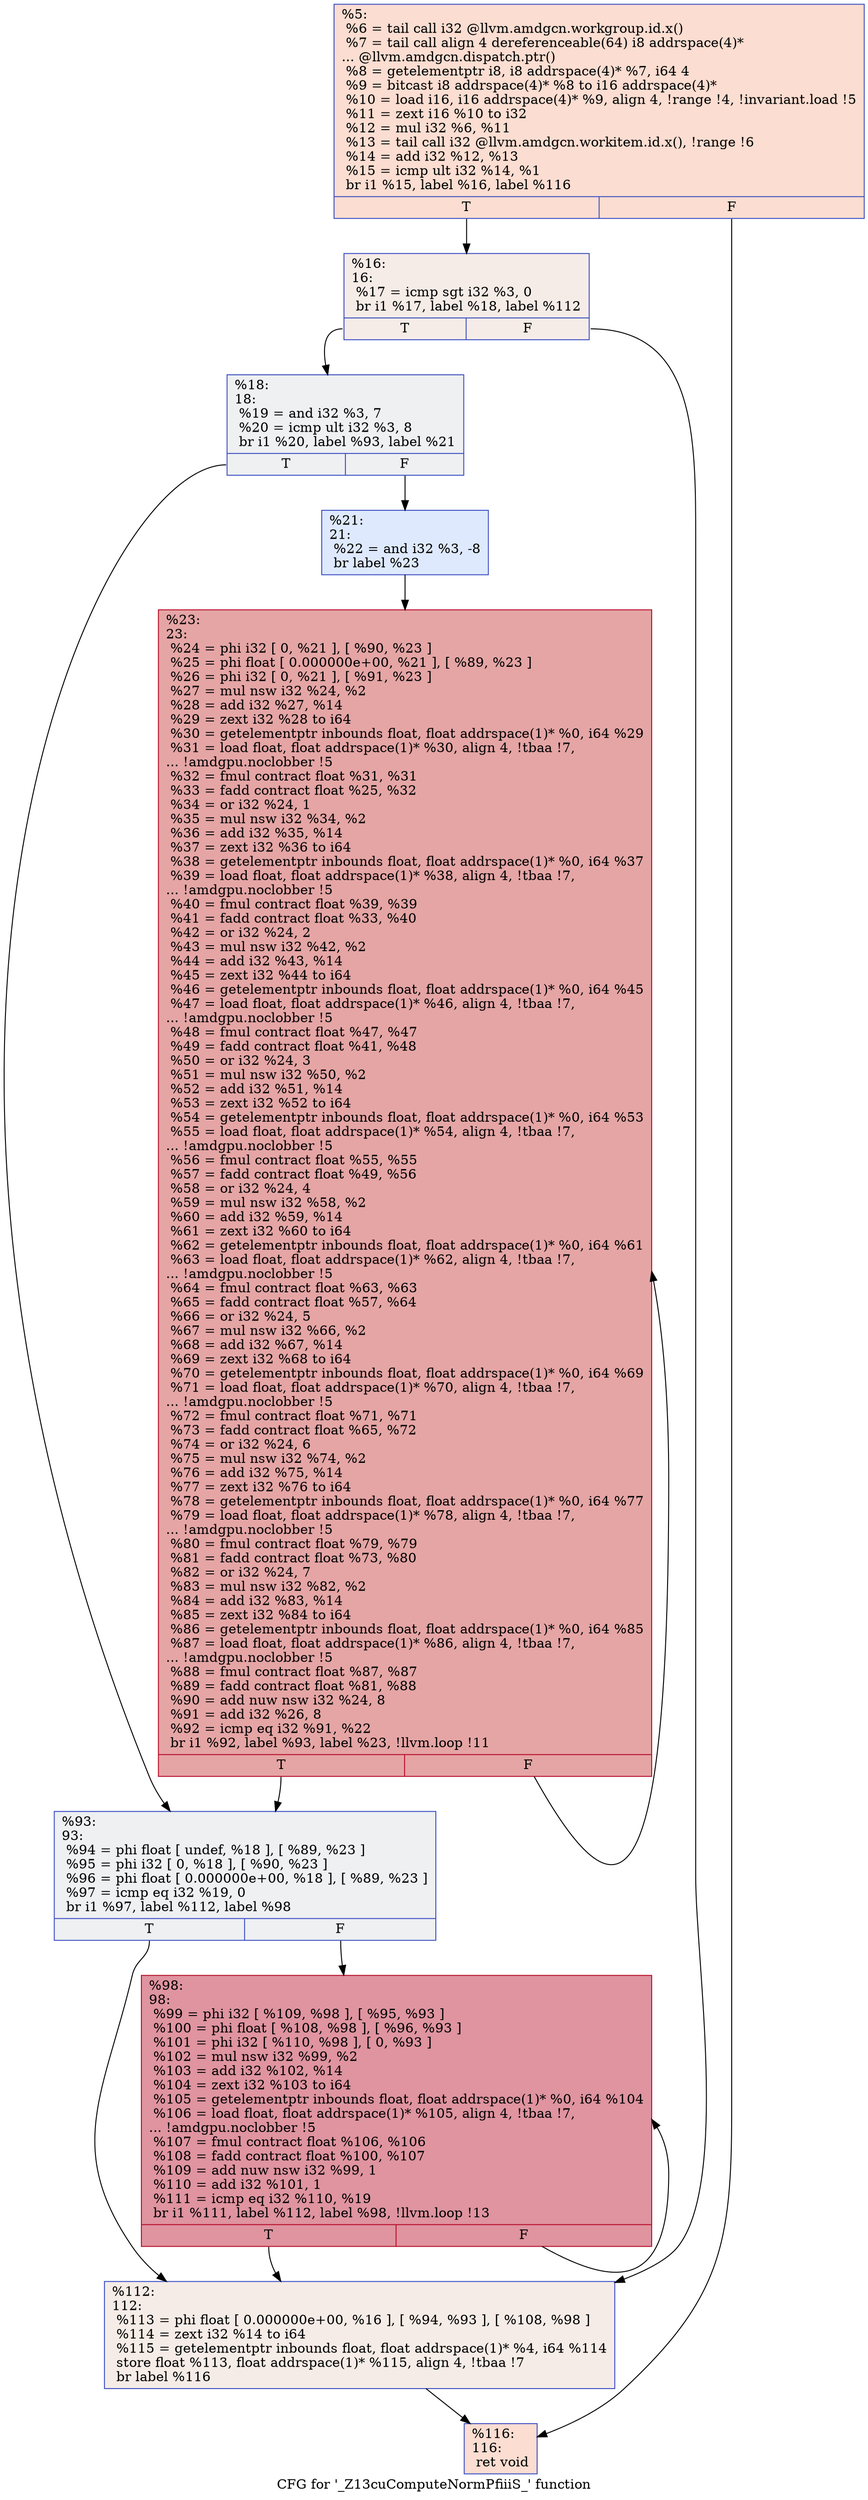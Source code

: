 digraph "CFG for '_Z13cuComputeNormPfiiiS_' function" {
	label="CFG for '_Z13cuComputeNormPfiiiS_' function";

	Node0x52281a0 [shape=record,color="#3d50c3ff", style=filled, fillcolor="#f7b39670",label="{%5:\l  %6 = tail call i32 @llvm.amdgcn.workgroup.id.x()\l  %7 = tail call align 4 dereferenceable(64) i8 addrspace(4)*\l... @llvm.amdgcn.dispatch.ptr()\l  %8 = getelementptr i8, i8 addrspace(4)* %7, i64 4\l  %9 = bitcast i8 addrspace(4)* %8 to i16 addrspace(4)*\l  %10 = load i16, i16 addrspace(4)* %9, align 4, !range !4, !invariant.load !5\l  %11 = zext i16 %10 to i32\l  %12 = mul i32 %6, %11\l  %13 = tail call i32 @llvm.amdgcn.workitem.id.x(), !range !6\l  %14 = add i32 %12, %13\l  %15 = icmp ult i32 %14, %1\l  br i1 %15, label %16, label %116\l|{<s0>T|<s1>F}}"];
	Node0x52281a0:s0 -> Node0x522a060;
	Node0x52281a0:s1 -> Node0x522a0f0;
	Node0x522a060 [shape=record,color="#3d50c3ff", style=filled, fillcolor="#ead5c970",label="{%16:\l16:                                               \l  %17 = icmp sgt i32 %3, 0\l  br i1 %17, label %18, label %112\l|{<s0>T|<s1>F}}"];
	Node0x522a060:s0 -> Node0x522a340;
	Node0x522a060:s1 -> Node0x522a390;
	Node0x522a340 [shape=record,color="#3d50c3ff", style=filled, fillcolor="#d9dce170",label="{%18:\l18:                                               \l  %19 = and i32 %3, 7\l  %20 = icmp ult i32 %3, 8\l  br i1 %20, label %93, label %21\l|{<s0>T|<s1>F}}"];
	Node0x522a340:s0 -> Node0x522a650;
	Node0x522a340:s1 -> Node0x522a6a0;
	Node0x522a6a0 [shape=record,color="#3d50c3ff", style=filled, fillcolor="#b5cdfa70",label="{%21:\l21:                                               \l  %22 = and i32 %3, -8\l  br label %23\l}"];
	Node0x522a6a0 -> Node0x522a8a0;
	Node0x522a8a0 [shape=record,color="#b70d28ff", style=filled, fillcolor="#c5333470",label="{%23:\l23:                                               \l  %24 = phi i32 [ 0, %21 ], [ %90, %23 ]\l  %25 = phi float [ 0.000000e+00, %21 ], [ %89, %23 ]\l  %26 = phi i32 [ 0, %21 ], [ %91, %23 ]\l  %27 = mul nsw i32 %24, %2\l  %28 = add i32 %27, %14\l  %29 = zext i32 %28 to i64\l  %30 = getelementptr inbounds float, float addrspace(1)* %0, i64 %29\l  %31 = load float, float addrspace(1)* %30, align 4, !tbaa !7,\l... !amdgpu.noclobber !5\l  %32 = fmul contract float %31, %31\l  %33 = fadd contract float %25, %32\l  %34 = or i32 %24, 1\l  %35 = mul nsw i32 %34, %2\l  %36 = add i32 %35, %14\l  %37 = zext i32 %36 to i64\l  %38 = getelementptr inbounds float, float addrspace(1)* %0, i64 %37\l  %39 = load float, float addrspace(1)* %38, align 4, !tbaa !7,\l... !amdgpu.noclobber !5\l  %40 = fmul contract float %39, %39\l  %41 = fadd contract float %33, %40\l  %42 = or i32 %24, 2\l  %43 = mul nsw i32 %42, %2\l  %44 = add i32 %43, %14\l  %45 = zext i32 %44 to i64\l  %46 = getelementptr inbounds float, float addrspace(1)* %0, i64 %45\l  %47 = load float, float addrspace(1)* %46, align 4, !tbaa !7,\l... !amdgpu.noclobber !5\l  %48 = fmul contract float %47, %47\l  %49 = fadd contract float %41, %48\l  %50 = or i32 %24, 3\l  %51 = mul nsw i32 %50, %2\l  %52 = add i32 %51, %14\l  %53 = zext i32 %52 to i64\l  %54 = getelementptr inbounds float, float addrspace(1)* %0, i64 %53\l  %55 = load float, float addrspace(1)* %54, align 4, !tbaa !7,\l... !amdgpu.noclobber !5\l  %56 = fmul contract float %55, %55\l  %57 = fadd contract float %49, %56\l  %58 = or i32 %24, 4\l  %59 = mul nsw i32 %58, %2\l  %60 = add i32 %59, %14\l  %61 = zext i32 %60 to i64\l  %62 = getelementptr inbounds float, float addrspace(1)* %0, i64 %61\l  %63 = load float, float addrspace(1)* %62, align 4, !tbaa !7,\l... !amdgpu.noclobber !5\l  %64 = fmul contract float %63, %63\l  %65 = fadd contract float %57, %64\l  %66 = or i32 %24, 5\l  %67 = mul nsw i32 %66, %2\l  %68 = add i32 %67, %14\l  %69 = zext i32 %68 to i64\l  %70 = getelementptr inbounds float, float addrspace(1)* %0, i64 %69\l  %71 = load float, float addrspace(1)* %70, align 4, !tbaa !7,\l... !amdgpu.noclobber !5\l  %72 = fmul contract float %71, %71\l  %73 = fadd contract float %65, %72\l  %74 = or i32 %24, 6\l  %75 = mul nsw i32 %74, %2\l  %76 = add i32 %75, %14\l  %77 = zext i32 %76 to i64\l  %78 = getelementptr inbounds float, float addrspace(1)* %0, i64 %77\l  %79 = load float, float addrspace(1)* %78, align 4, !tbaa !7,\l... !amdgpu.noclobber !5\l  %80 = fmul contract float %79, %79\l  %81 = fadd contract float %73, %80\l  %82 = or i32 %24, 7\l  %83 = mul nsw i32 %82, %2\l  %84 = add i32 %83, %14\l  %85 = zext i32 %84 to i64\l  %86 = getelementptr inbounds float, float addrspace(1)* %0, i64 %85\l  %87 = load float, float addrspace(1)* %86, align 4, !tbaa !7,\l... !amdgpu.noclobber !5\l  %88 = fmul contract float %87, %87\l  %89 = fadd contract float %81, %88\l  %90 = add nuw nsw i32 %24, 8\l  %91 = add i32 %26, 8\l  %92 = icmp eq i32 %91, %22\l  br i1 %92, label %93, label %23, !llvm.loop !11\l|{<s0>T|<s1>F}}"];
	Node0x522a8a0:s0 -> Node0x522a650;
	Node0x522a8a0:s1 -> Node0x522a8a0;
	Node0x522a650 [shape=record,color="#3d50c3ff", style=filled, fillcolor="#d9dce170",label="{%93:\l93:                                               \l  %94 = phi float [ undef, %18 ], [ %89, %23 ]\l  %95 = phi i32 [ 0, %18 ], [ %90, %23 ]\l  %96 = phi float [ 0.000000e+00, %18 ], [ %89, %23 ]\l  %97 = icmp eq i32 %19, 0\l  br i1 %97, label %112, label %98\l|{<s0>T|<s1>F}}"];
	Node0x522a650:s0 -> Node0x522a390;
	Node0x522a650:s1 -> Node0x522f650;
	Node0x522f650 [shape=record,color="#b70d28ff", style=filled, fillcolor="#b70d2870",label="{%98:\l98:                                               \l  %99 = phi i32 [ %109, %98 ], [ %95, %93 ]\l  %100 = phi float [ %108, %98 ], [ %96, %93 ]\l  %101 = phi i32 [ %110, %98 ], [ 0, %93 ]\l  %102 = mul nsw i32 %99, %2\l  %103 = add i32 %102, %14\l  %104 = zext i32 %103 to i64\l  %105 = getelementptr inbounds float, float addrspace(1)* %0, i64 %104\l  %106 = load float, float addrspace(1)* %105, align 4, !tbaa !7,\l... !amdgpu.noclobber !5\l  %107 = fmul contract float %106, %106\l  %108 = fadd contract float %100, %107\l  %109 = add nuw nsw i32 %99, 1\l  %110 = add i32 %101, 1\l  %111 = icmp eq i32 %110, %19\l  br i1 %111, label %112, label %98, !llvm.loop !13\l|{<s0>T|<s1>F}}"];
	Node0x522f650:s0 -> Node0x522a390;
	Node0x522f650:s1 -> Node0x522f650;
	Node0x522a390 [shape=record,color="#3d50c3ff", style=filled, fillcolor="#ead5c970",label="{%112:\l112:                                              \l  %113 = phi float [ 0.000000e+00, %16 ], [ %94, %93 ], [ %108, %98 ]\l  %114 = zext i32 %14 to i64\l  %115 = getelementptr inbounds float, float addrspace(1)* %4, i64 %114\l  store float %113, float addrspace(1)* %115, align 4, !tbaa !7\l  br label %116\l}"];
	Node0x522a390 -> Node0x522a0f0;
	Node0x522a0f0 [shape=record,color="#3d50c3ff", style=filled, fillcolor="#f7b39670",label="{%116:\l116:                                              \l  ret void\l}"];
}
